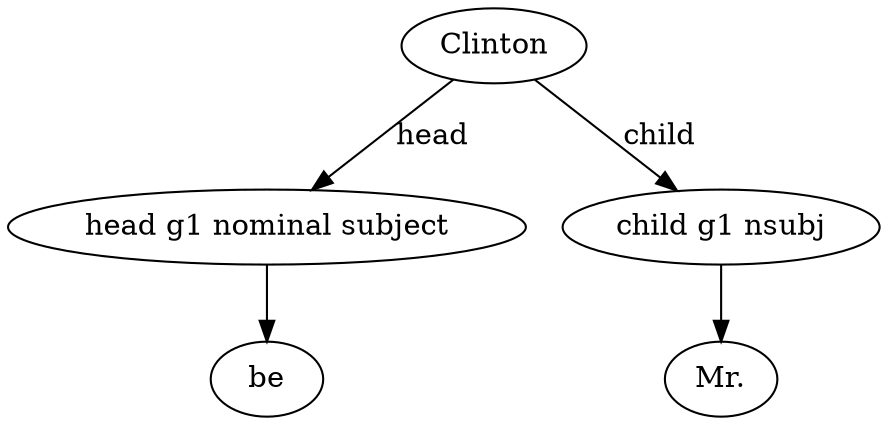 strict digraph  {
Clinton;
"head g1 nominal subject";
be;
"child g1 nsubj";
"Mr.";
Clinton -> "head g1 nominal subject"  [label=head];
Clinton -> "child g1 nsubj"  [label=child];
"head g1 nominal subject" -> be;
"child g1 nsubj" -> "Mr.";
}
